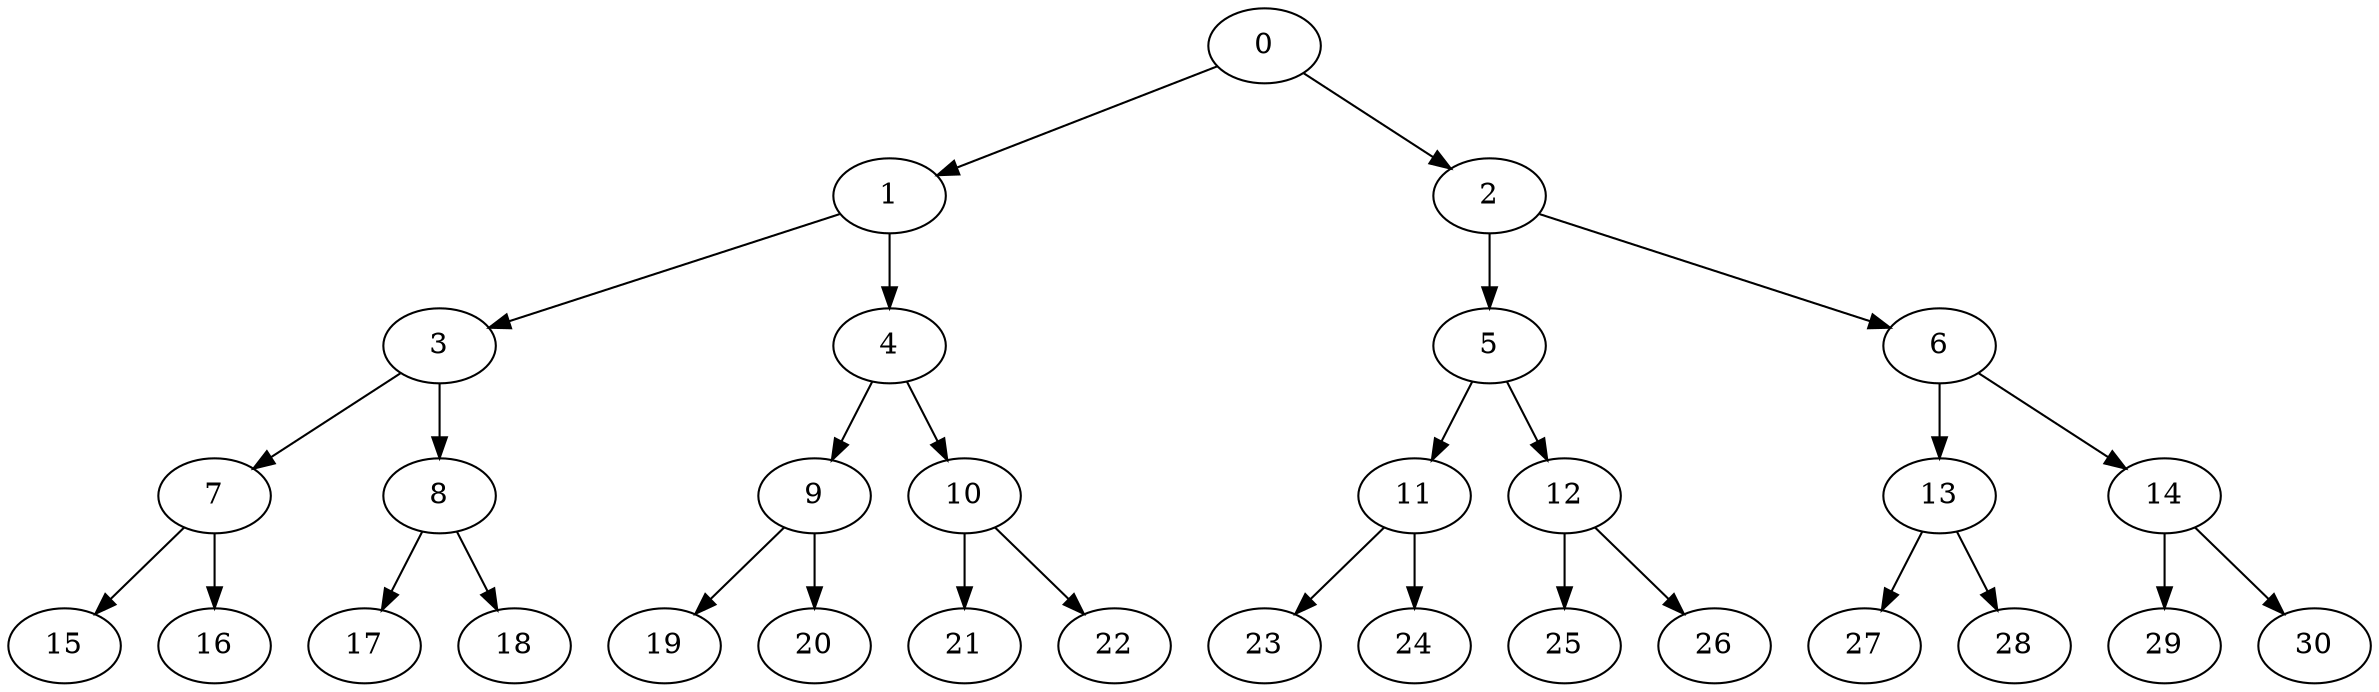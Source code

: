 digraph G {
    0;
    1;
    2;
    3;
    4;
    5;
    6;
    7;
    8;
    9;
    10;
    11;
    12;
    13;
    14;
    15;
    16;
    17;
    18;
    19;
    20;
    21;
    22;
    23;
    24;
    25;
    26;
    27;
    28;
    29;
    30;
    0 -> 1 [w=1];
    0 -> 2 [w=0];
    1 -> 3 [w=0];
    1 -> 4 [w=0];
    2 -> 5 [w=1];
    2 -> 6 [w=0];
    3 -> 7 [w=0];
    3 -> 8 [w=0];
    4 -> 9 [w=0];
    4 -> 10 [w=0];
    5 -> 11 [w=2];
    5 -> 12 [w=0];
    6 -> 13 [w=0];
    6 -> 14 [w=0];
    7 -> 15 [w=0];
    7 -> 16 [w=0];
    8 -> 17 [w=0];
    8 -> 18 [w=0];
    9 -> 19 [w=0];
    9 -> 20 [w=0];
    10 -> 21 [w=0];
    10 -> 22 [w=0];
    11 -> 23 [w=0];
    11 -> 24 [w=1];
    12 -> 25 [w=0];
    12 -> 26 [w=0];
    13 -> 27 [w=0];
    13 -> 28 [w=0];
    14 -> 29 [w=0];
    14 -> 30 [w=2];
}
